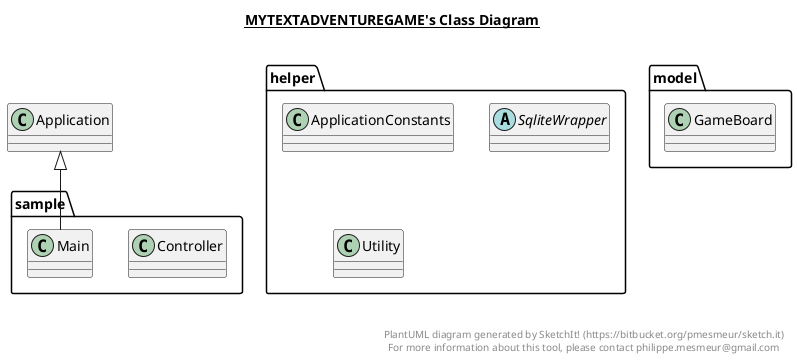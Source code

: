 @startuml

title __MYTEXTADVENTUREGAME's Class Diagram__\n

  package helper {
    class ApplicationConstants {
    }
  }
  

  package sample {
    class Controller {
    }
  }
  

  package model {
    class GameBoard {
    }
  }
  

  package sample {
    class Main {
    }
  }
  

  package helper {
    abstract class SqliteWrapper {
    }
  }
  

  package helper {
    class Utility {
    }
  }
  

  Main -up-|> Application


right footer


PlantUML diagram generated by SketchIt! (https://bitbucket.org/pmesmeur/sketch.it)
For more information about this tool, please contact philippe.mesmeur@gmail.com
endfooter

@enduml
